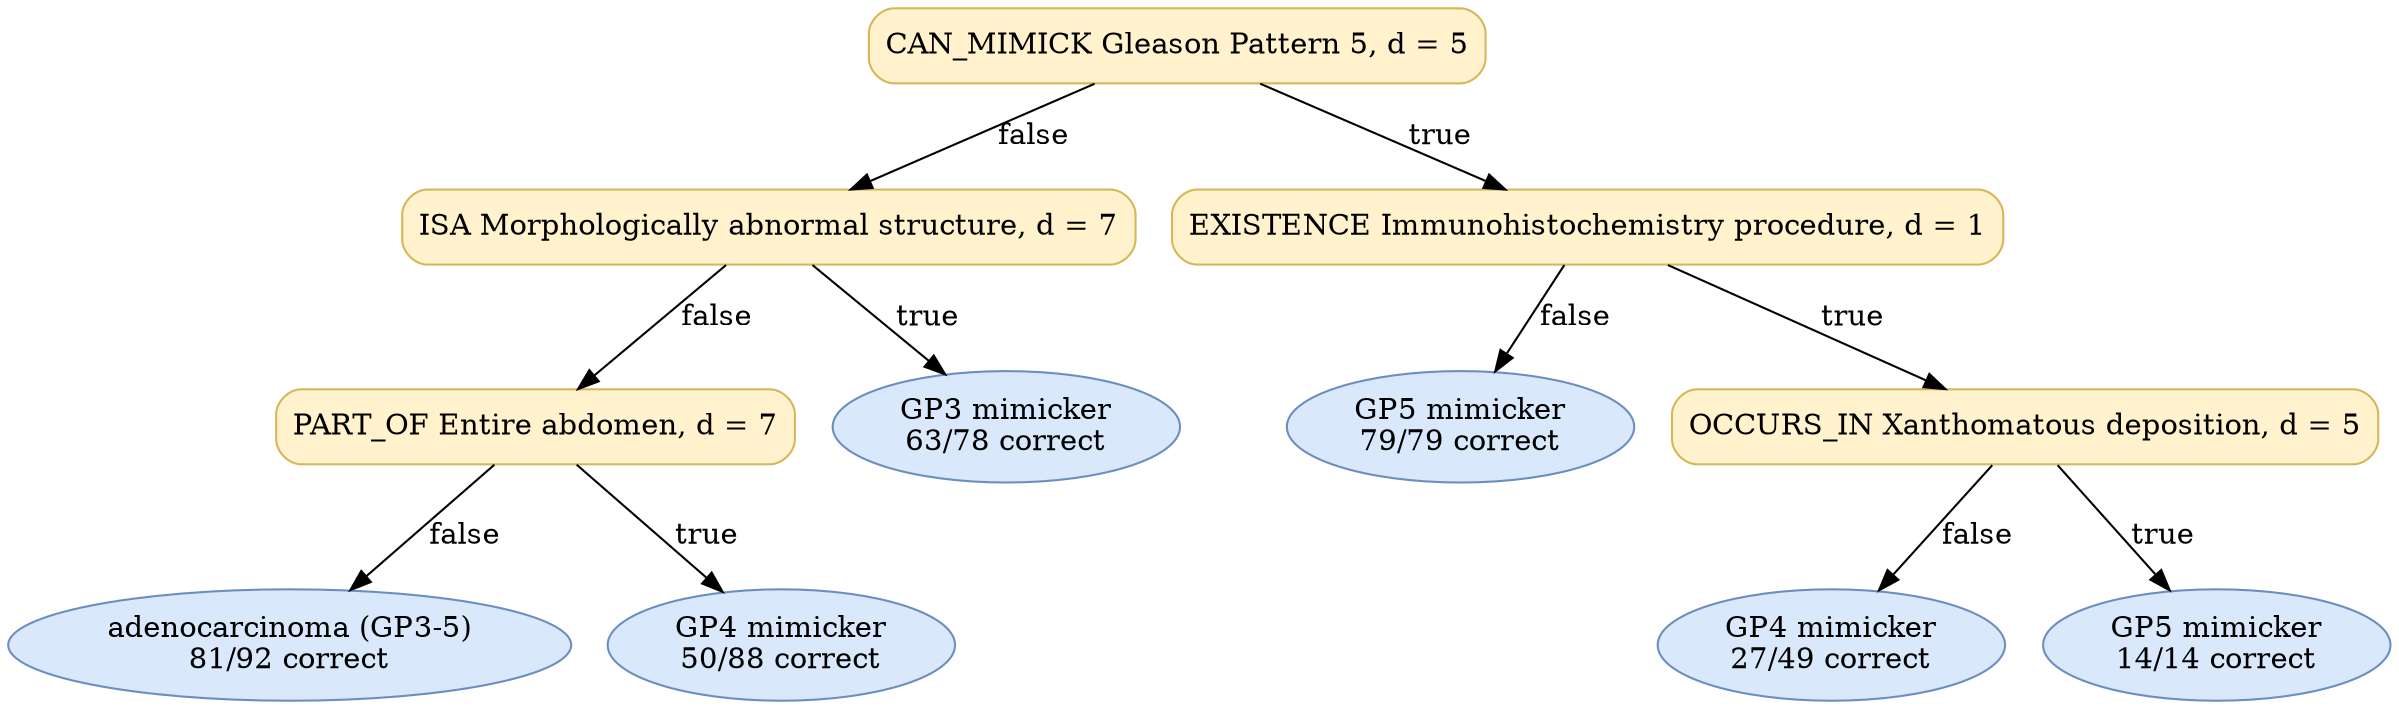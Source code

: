 digraph "DT" {
fontname="Times-Roman";
label="";
node [fontname="Times-Roman"];
Node1 [color="#D6B656", fillcolor="#FFF2CC", label="CAN_MIMICK Gleason Pattern 5, d = 5", shape="box", style="rounded,filled"];
Node2 [color="#D6B656", fillcolor="#FFF2CC", label="ISA Morphologically abnormal structure, d = 7", shape="box", style="rounded,filled"];
Node3 [color="#D6B656", fillcolor="#FFF2CC", label="PART_OF Entire abdomen, d = 7", shape="box", style="rounded,filled"];
Node4 [color="#6C8EBF", fillcolor="#DAE8FC", label=<adenocarcinoma (GP3-5)<br/>81/92 correct>, shape="ellipse", style="rounded,filled"];
Node5 [color="#6C8EBF", fillcolor="#DAE8FC", label=<GP4 mimicker<br/>50/88 correct>, shape="ellipse", style="rounded,filled"];
Node6 [color="#6C8EBF", fillcolor="#DAE8FC", label=<GP3 mimicker<br/>63/78 correct>, shape="ellipse", style="rounded,filled"];
Node7 [color="#D6B656", fillcolor="#FFF2CC", label="EXISTENCE Immunohistochemistry procedure, d = 1", shape="box", style="rounded,filled"];
Node8 [color="#6C8EBF", fillcolor="#DAE8FC", label=<GP5 mimicker<br/>79/79 correct>, shape="ellipse", style="rounded,filled"];
Node9 [color="#D6B656", fillcolor="#FFF2CC", label="OCCURS_IN Xanthomatous deposition, d = 5", shape="box", style="rounded,filled"];
Node10 [color="#6C8EBF", fillcolor="#DAE8FC", label=<GP4 mimicker<br/>27/49 correct>, shape="ellipse", style="rounded,filled"];
Node11 [color="#6C8EBF", fillcolor="#DAE8FC", label=<GP5 mimicker<br/>14/14 correct>, shape="ellipse", style="rounded,filled"];
Node1 -> Node2  [key=0, label="false"];
Node1 -> Node7  [key=0, label="true"];
Node2 -> Node3  [key=0, label="false"];
Node2 -> Node6  [key=0, label="true"];
Node3 -> Node4  [key=0, label="false"];
Node3 -> Node5  [key=0, label="true"];
Node7 -> Node8  [key=0, label="false"];
Node7 -> Node9  [key=0, label="true"];
Node9 -> Node10  [key=0, label="false"];
Node9 -> Node11  [key=0, label="true"];
}
